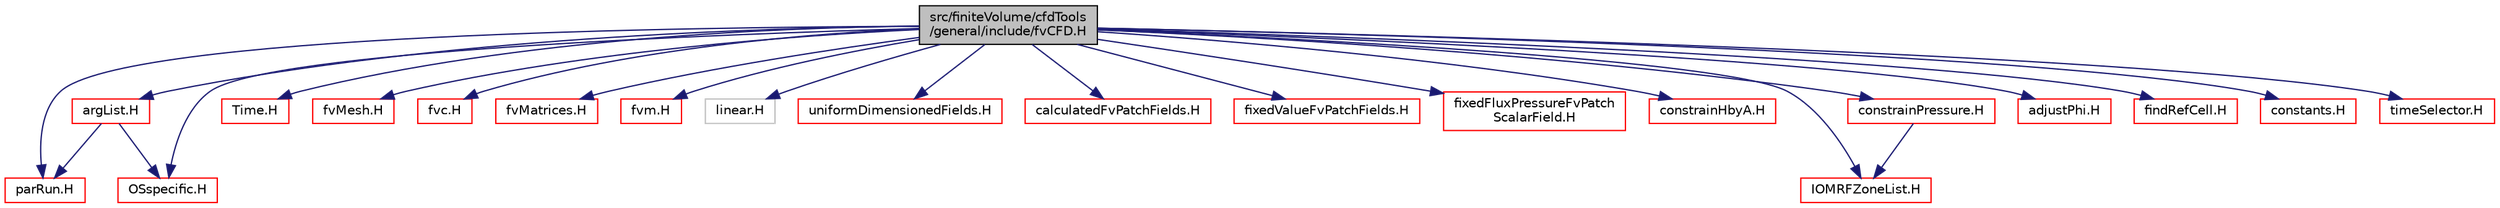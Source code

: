 digraph "src/finiteVolume/cfdTools/general/include/fvCFD.H"
{
  bgcolor="transparent";
  edge [fontname="Helvetica",fontsize="10",labelfontname="Helvetica",labelfontsize="10"];
  node [fontname="Helvetica",fontsize="10",shape=record];
  Node1 [label="src/finiteVolume/cfdTools\l/general/include/fvCFD.H",height=0.2,width=0.4,color="black", fillcolor="grey75", style="filled", fontcolor="black"];
  Node1 -> Node2 [color="midnightblue",fontsize="10",style="solid",fontname="Helvetica"];
  Node2 [label="parRun.H",height=0.2,width=0.4,color="red",URL="$a08164.html"];
  Node1 -> Node3 [color="midnightblue",fontsize="10",style="solid",fontname="Helvetica"];
  Node3 [label="Time.H",height=0.2,width=0.4,color="red",URL="$a07869.html"];
  Node1 -> Node4 [color="midnightblue",fontsize="10",style="solid",fontname="Helvetica"];
  Node4 [label="fvMesh.H",height=0.2,width=0.4,color="red",URL="$a05885.html"];
  Node1 -> Node5 [color="midnightblue",fontsize="10",style="solid",fontname="Helvetica"];
  Node5 [label="fvc.H",height=0.2,width=0.4,color="red",URL="$a05682.html"];
  Node1 -> Node6 [color="midnightblue",fontsize="10",style="solid",fontname="Helvetica"];
  Node6 [label="fvMatrices.H",height=0.2,width=0.4,color="red",URL="$a05798.html",tooltip="A special matrix type and solver, designed for finite volume solutions of scalar equations. "];
  Node1 -> Node7 [color="midnightblue",fontsize="10",style="solid",fontname="Helvetica"];
  Node7 [label="fvm.H",height=0.2,width=0.4,color="red",URL="$a05725.html"];
  Node1 -> Node8 [color="midnightblue",fontsize="10",style="solid",fontname="Helvetica"];
  Node8 [label="linear.H",height=0.2,width=0.4,color="grey75"];
  Node1 -> Node9 [color="midnightblue",fontsize="10",style="solid",fontname="Helvetica"];
  Node9 [label="uniformDimensionedFields.H",height=0.2,width=0.4,color="red",URL="$a08160.html"];
  Node1 -> Node10 [color="midnightblue",fontsize="10",style="solid",fontname="Helvetica"];
  Node10 [label="calculatedFvPatchFields.H",height=0.2,width=0.4,color="red",URL="$a05175.html"];
  Node1 -> Node11 [color="midnightblue",fontsize="10",style="solid",fontname="Helvetica"];
  Node11 [label="fixedValueFvPatchFields.H",height=0.2,width=0.4,color="red",URL="$a05195.html"];
  Node1 -> Node12 [color="midnightblue",fontsize="10",style="solid",fontname="Helvetica"];
  Node12 [label="fixedFluxPressureFvPatch\lScalarField.H",height=0.2,width=0.4,color="red",URL="$a05323.html"];
  Node1 -> Node13 [color="midnightblue",fontsize="10",style="solid",fontname="Helvetica"];
  Node13 [label="constrainHbyA.H",height=0.2,width=0.4,color="red",URL="$a05059.html"];
  Node1 -> Node14 [color="midnightblue",fontsize="10",style="solid",fontname="Helvetica"];
  Node14 [label="constrainPressure.H",height=0.2,width=0.4,color="red",URL="$a05061.html"];
  Node14 -> Node15 [color="midnightblue",fontsize="10",style="solid",fontname="Helvetica"];
  Node15 [label="IOMRFZoneList.H",height=0.2,width=0.4,color="red",URL="$a05106.html"];
  Node1 -> Node16 [color="midnightblue",fontsize="10",style="solid",fontname="Helvetica"];
  Node16 [label="adjustPhi.H",height=0.2,width=0.4,color="red",URL="$a05055.html",tooltip="For cases which do no have a pressure boundary adjust the balance of fluxes to obey continuity..."];
  Node1 -> Node17 [color="midnightblue",fontsize="10",style="solid",fontname="Helvetica"];
  Node17 [label="findRefCell.H",height=0.2,width=0.4,color="red",URL="$a05066.html",tooltip="Find the reference cell nearest (in index) to the given cell but which is not on a cyclic..."];
  Node1 -> Node15 [color="midnightblue",fontsize="10",style="solid",fontname="Helvetica"];
  Node1 -> Node18 [color="midnightblue",fontsize="10",style="solid",fontname="Helvetica"];
  Node18 [label="constants.H",height=0.2,width=0.4,color="red",URL="$a08170.html"];
  Node1 -> Node19 [color="midnightblue",fontsize="10",style="solid",fontname="Helvetica"];
  Node19 [label="OSspecific.H",height=0.2,width=0.4,color="red",URL="$a08225.html",tooltip="Functions used by OpenFOAM that are specific to POSIX compliant operating systems and need to be repl..."];
  Node1 -> Node20 [color="midnightblue",fontsize="10",style="solid",fontname="Helvetica"];
  Node20 [label="argList.H",height=0.2,width=0.4,color="red",URL="$a08162.html"];
  Node20 -> Node2 [color="midnightblue",fontsize="10",style="solid",fontname="Helvetica"];
  Node20 -> Node19 [color="midnightblue",fontsize="10",style="solid",fontname="Helvetica"];
  Node1 -> Node21 [color="midnightblue",fontsize="10",style="solid",fontname="Helvetica"];
  Node21 [label="timeSelector.H",height=0.2,width=0.4,color="red",URL="$a07874.html"];
}

